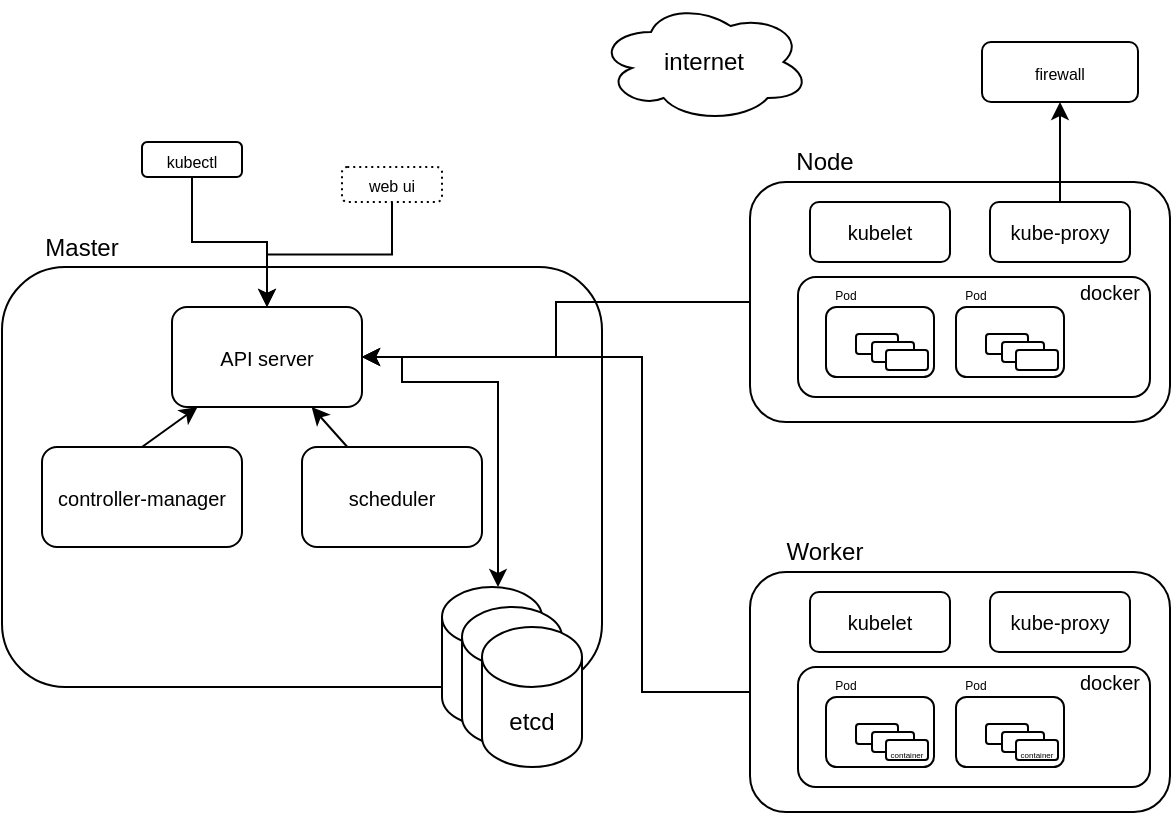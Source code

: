 <mxfile version="22.1.4" type="github">
  <diagram name="Page-1" id="ZAphoJog3-2up_5sSUbV">
    <mxGraphModel dx="581" dy="373" grid="1" gridSize="10" guides="1" tooltips="1" connect="1" arrows="1" fold="1" page="1" pageScale="1" pageWidth="827" pageHeight="1169" math="0" shadow="0">
      <root>
        <mxCell id="0" />
        <mxCell id="1" parent="0" />
        <mxCell id="PCJTlm2S3muyiXCYACpa-2" value="" style="rounded=1;whiteSpace=wrap;html=1;" parent="1" vertex="1">
          <mxGeometry x="40" y="572.5" width="300" height="210" as="geometry" />
        </mxCell>
        <mxCell id="PCJTlm2S3muyiXCYACpa-3" value="&lt;font style=&quot;font-size: 10px;&quot;&gt;API server&lt;/font&gt;" style="rounded=1;whiteSpace=wrap;html=1;" parent="1" vertex="1">
          <mxGeometry x="125" y="592.5" width="95" height="50" as="geometry" />
        </mxCell>
        <mxCell id="uEqDUD-5z3C6cKmLeTM0-4" style="rounded=0;orthogonalLoop=1;jettySize=auto;html=1;exitX=0.5;exitY=0;exitDx=0;exitDy=0;" edge="1" parent="1" source="PCJTlm2S3muyiXCYACpa-4" target="PCJTlm2S3muyiXCYACpa-3">
          <mxGeometry relative="1" as="geometry" />
        </mxCell>
        <mxCell id="PCJTlm2S3muyiXCYACpa-4" value="&lt;font style=&quot;font-size: 10px;&quot;&gt;controller-manager&lt;/font&gt;" style="rounded=1;whiteSpace=wrap;html=1;" parent="1" vertex="1">
          <mxGeometry x="60" y="662.5" width="100" height="50" as="geometry" />
        </mxCell>
        <mxCell id="uEqDUD-5z3C6cKmLeTM0-5" style="rounded=0;orthogonalLoop=1;jettySize=auto;html=1;" edge="1" parent="1" source="PCJTlm2S3muyiXCYACpa-5" target="PCJTlm2S3muyiXCYACpa-3">
          <mxGeometry relative="1" as="geometry" />
        </mxCell>
        <mxCell id="PCJTlm2S3muyiXCYACpa-5" value="&lt;font style=&quot;font-size: 10px;&quot;&gt;scheduler&lt;/font&gt;" style="rounded=1;whiteSpace=wrap;html=1;" parent="1" vertex="1">
          <mxGeometry x="190" y="662.5" width="90" height="50" as="geometry" />
        </mxCell>
        <mxCell id="uEqDUD-5z3C6cKmLeTM0-17" style="edgeStyle=orthogonalEdgeStyle;rounded=0;orthogonalLoop=1;jettySize=auto;html=1;entryX=1;entryY=0.5;entryDx=0;entryDy=0;" edge="1" parent="1" source="PCJTlm2S3muyiXCYACpa-6" target="PCJTlm2S3muyiXCYACpa-3">
          <mxGeometry relative="1" as="geometry">
            <mxPoint x="330" y="540" as="targetPoint" />
          </mxGeometry>
        </mxCell>
        <mxCell id="PCJTlm2S3muyiXCYACpa-6" value="" style="rounded=1;whiteSpace=wrap;html=1;" parent="1" vertex="1">
          <mxGeometry x="414" y="530" width="210" height="120" as="geometry" />
        </mxCell>
        <mxCell id="PCJTlm2S3muyiXCYACpa-7" value="&lt;font style=&quot;font-size: 10px;&quot;&gt;kubelet&lt;/font&gt;" style="rounded=1;whiteSpace=wrap;html=1;" parent="1" vertex="1">
          <mxGeometry x="444" y="540" width="70" height="30" as="geometry" />
        </mxCell>
        <mxCell id="uEqDUD-5z3C6cKmLeTM0-13" value="" style="edgeStyle=orthogonalEdgeStyle;rounded=0;orthogonalLoop=1;jettySize=auto;html=1;" edge="1" parent="1" source="PCJTlm2S3muyiXCYACpa-8" target="uEqDUD-5z3C6cKmLeTM0-12">
          <mxGeometry relative="1" as="geometry" />
        </mxCell>
        <mxCell id="PCJTlm2S3muyiXCYACpa-8" value="&lt;font style=&quot;font-size: 10px;&quot;&gt;kube-proxy&lt;/font&gt;" style="rounded=1;whiteSpace=wrap;html=1;" parent="1" vertex="1">
          <mxGeometry x="534" y="540" width="70" height="30" as="geometry" />
        </mxCell>
        <mxCell id="PCJTlm2S3muyiXCYACpa-10" value="Master" style="text;strokeColor=none;align=center;fillColor=none;html=1;verticalAlign=middle;whiteSpace=wrap;rounded=0;" parent="1" vertex="1">
          <mxGeometry x="60" y="552.5" width="40" height="20" as="geometry" />
        </mxCell>
        <mxCell id="PCJTlm2S3muyiXCYACpa-11" value="Node" style="text;strokeColor=none;align=center;fillColor=none;html=1;verticalAlign=middle;whiteSpace=wrap;rounded=0;" parent="1" vertex="1">
          <mxGeometry x="428" y="510" width="47" height="20" as="geometry" />
        </mxCell>
        <mxCell id="PCJTlm2S3muyiXCYACpa-19" value="" style="rounded=1;whiteSpace=wrap;html=1;" parent="1" vertex="1">
          <mxGeometry x="438" y="577.5" width="176" height="60" as="geometry" />
        </mxCell>
        <mxCell id="PCJTlm2S3muyiXCYACpa-22" value="" style="rounded=1;whiteSpace=wrap;html=1;" parent="1" vertex="1">
          <mxGeometry x="452" y="592.5" width="54" height="35" as="geometry" />
        </mxCell>
        <mxCell id="PCJTlm2S3muyiXCYACpa-23" value="" style="rounded=1;whiteSpace=wrap;html=1;" parent="1" vertex="1">
          <mxGeometry x="467" y="606" width="21" height="10" as="geometry" />
        </mxCell>
        <mxCell id="PCJTlm2S3muyiXCYACpa-24" value="" style="rounded=1;whiteSpace=wrap;html=1;" parent="1" vertex="1">
          <mxGeometry x="475" y="610" width="21" height="10" as="geometry" />
        </mxCell>
        <mxCell id="PCJTlm2S3muyiXCYACpa-25" value="" style="rounded=1;whiteSpace=wrap;html=1;" parent="1" vertex="1">
          <mxGeometry x="482" y="614" width="21" height="10" as="geometry" />
        </mxCell>
        <mxCell id="PCJTlm2S3muyiXCYACpa-26" value="&lt;font style=&quot;font-size: 6px;&quot;&gt;Pod&lt;/font&gt;" style="text;strokeColor=none;align=center;fillColor=none;html=1;verticalAlign=middle;whiteSpace=wrap;rounded=0;" parent="1" vertex="1">
          <mxGeometry x="449" y="577.5" width="26" height="15" as="geometry" />
        </mxCell>
        <mxCell id="PCJTlm2S3muyiXCYACpa-27" value="" style="rounded=1;whiteSpace=wrap;html=1;" parent="1" vertex="1">
          <mxGeometry x="517" y="592.5" width="54" height="35" as="geometry" />
        </mxCell>
        <mxCell id="PCJTlm2S3muyiXCYACpa-28" value="" style="rounded=1;whiteSpace=wrap;html=1;" parent="1" vertex="1">
          <mxGeometry x="532" y="606" width="21" height="10" as="geometry" />
        </mxCell>
        <mxCell id="PCJTlm2S3muyiXCYACpa-29" value="" style="rounded=1;whiteSpace=wrap;html=1;" parent="1" vertex="1">
          <mxGeometry x="540" y="610" width="21" height="10" as="geometry" />
        </mxCell>
        <mxCell id="PCJTlm2S3muyiXCYACpa-30" value="" style="rounded=1;whiteSpace=wrap;html=1;" parent="1" vertex="1">
          <mxGeometry x="547" y="614" width="21" height="10" as="geometry" />
        </mxCell>
        <mxCell id="PCJTlm2S3muyiXCYACpa-31" value="&lt;font style=&quot;font-size: 6px;&quot;&gt;Pod&lt;/font&gt;" style="text;strokeColor=none;align=center;fillColor=none;html=1;verticalAlign=middle;whiteSpace=wrap;rounded=0;" parent="1" vertex="1">
          <mxGeometry x="514" y="577.5" width="26" height="15" as="geometry" />
        </mxCell>
        <mxCell id="PCJTlm2S3muyiXCYACpa-32" value="&lt;font style=&quot;font-size: 10px;&quot;&gt;docker&lt;/font&gt;" style="text;strokeColor=none;align=center;fillColor=none;html=1;verticalAlign=middle;whiteSpace=wrap;rounded=0;" parent="1" vertex="1">
          <mxGeometry x="574" y="575" width="40" height="20" as="geometry" />
        </mxCell>
        <mxCell id="uEqDUD-5z3C6cKmLeTM0-15" style="edgeStyle=orthogonalEdgeStyle;rounded=0;orthogonalLoop=1;jettySize=auto;html=1;entryX=1;entryY=0.5;entryDx=0;entryDy=0;" edge="1" parent="1" source="PCJTlm2S3muyiXCYACpa-33" target="PCJTlm2S3muyiXCYACpa-3">
          <mxGeometry relative="1" as="geometry">
            <Array as="points">
              <mxPoint x="360" y="785" />
              <mxPoint x="360" y="618" />
            </Array>
          </mxGeometry>
        </mxCell>
        <mxCell id="PCJTlm2S3muyiXCYACpa-33" value="" style="rounded=1;whiteSpace=wrap;html=1;" parent="1" vertex="1">
          <mxGeometry x="414" y="725" width="210" height="120" as="geometry" />
        </mxCell>
        <mxCell id="PCJTlm2S3muyiXCYACpa-34" value="&lt;font style=&quot;font-size: 10px;&quot;&gt;kubelet&lt;/font&gt;" style="rounded=1;whiteSpace=wrap;html=1;" parent="1" vertex="1">
          <mxGeometry x="444" y="735" width="70" height="30" as="geometry" />
        </mxCell>
        <mxCell id="PCJTlm2S3muyiXCYACpa-35" value="&lt;font style=&quot;font-size: 10px;&quot;&gt;kube-proxy&lt;/font&gt;" style="rounded=1;whiteSpace=wrap;html=1;" parent="1" vertex="1">
          <mxGeometry x="534" y="735" width="70" height="30" as="geometry" />
        </mxCell>
        <mxCell id="PCJTlm2S3muyiXCYACpa-36" value="Worker" style="text;strokeColor=none;align=center;fillColor=none;html=1;verticalAlign=middle;whiteSpace=wrap;rounded=0;" parent="1" vertex="1">
          <mxGeometry x="428" y="705" width="47" height="20" as="geometry" />
        </mxCell>
        <mxCell id="PCJTlm2S3muyiXCYACpa-37" value="" style="rounded=1;whiteSpace=wrap;html=1;" parent="1" vertex="1">
          <mxGeometry x="438" y="772.5" width="176" height="60" as="geometry" />
        </mxCell>
        <mxCell id="PCJTlm2S3muyiXCYACpa-38" value="" style="rounded=1;whiteSpace=wrap;html=1;" parent="1" vertex="1">
          <mxGeometry x="452" y="787.5" width="54" height="35" as="geometry" />
        </mxCell>
        <mxCell id="PCJTlm2S3muyiXCYACpa-39" value="" style="rounded=1;whiteSpace=wrap;html=1;" parent="1" vertex="1">
          <mxGeometry x="467" y="801" width="21" height="10" as="geometry" />
        </mxCell>
        <mxCell id="PCJTlm2S3muyiXCYACpa-40" value="" style="rounded=1;whiteSpace=wrap;html=1;" parent="1" vertex="1">
          <mxGeometry x="475" y="805" width="21" height="10" as="geometry" />
        </mxCell>
        <mxCell id="PCJTlm2S3muyiXCYACpa-41" value="&lt;font style=&quot;font-size: 4px;&quot;&gt;container&lt;/font&gt;" style="rounded=1;whiteSpace=wrap;html=1;" parent="1" vertex="1">
          <mxGeometry x="482" y="809" width="21" height="10" as="geometry" />
        </mxCell>
        <mxCell id="PCJTlm2S3muyiXCYACpa-42" value="&lt;font style=&quot;font-size: 6px;&quot;&gt;Pod&lt;/font&gt;" style="text;strokeColor=none;align=center;fillColor=none;html=1;verticalAlign=middle;whiteSpace=wrap;rounded=0;" parent="1" vertex="1">
          <mxGeometry x="449" y="772.5" width="26" height="15" as="geometry" />
        </mxCell>
        <mxCell id="PCJTlm2S3muyiXCYACpa-43" value="" style="rounded=1;whiteSpace=wrap;html=1;" parent="1" vertex="1">
          <mxGeometry x="517" y="787.5" width="54" height="35" as="geometry" />
        </mxCell>
        <mxCell id="PCJTlm2S3muyiXCYACpa-44" value="" style="rounded=1;whiteSpace=wrap;html=1;" parent="1" vertex="1">
          <mxGeometry x="532" y="801" width="21" height="10" as="geometry" />
        </mxCell>
        <mxCell id="PCJTlm2S3muyiXCYACpa-45" value="" style="rounded=1;whiteSpace=wrap;html=1;" parent="1" vertex="1">
          <mxGeometry x="540" y="805" width="21" height="10" as="geometry" />
        </mxCell>
        <mxCell id="PCJTlm2S3muyiXCYACpa-46" value="&lt;font style=&quot;font-size: 4px;&quot;&gt;container&lt;/font&gt;" style="rounded=1;whiteSpace=wrap;html=1;" parent="1" vertex="1">
          <mxGeometry x="547" y="809" width="21" height="10" as="geometry" />
        </mxCell>
        <mxCell id="PCJTlm2S3muyiXCYACpa-47" value="&lt;font style=&quot;font-size: 6px;&quot;&gt;Pod&lt;/font&gt;" style="text;strokeColor=none;align=center;fillColor=none;html=1;verticalAlign=middle;whiteSpace=wrap;rounded=0;" parent="1" vertex="1">
          <mxGeometry x="514" y="772.5" width="26" height="15" as="geometry" />
        </mxCell>
        <mxCell id="PCJTlm2S3muyiXCYACpa-48" value="&lt;font style=&quot;font-size: 10px;&quot;&gt;docker&lt;/font&gt;" style="text;strokeColor=none;align=center;fillColor=none;html=1;verticalAlign=middle;whiteSpace=wrap;rounded=0;" parent="1" vertex="1">
          <mxGeometry x="574" y="770" width="40" height="20" as="geometry" />
        </mxCell>
        <mxCell id="uEqDUD-5z3C6cKmLeTM0-10" style="rounded=0;orthogonalLoop=1;jettySize=auto;html=1;entryX=1;entryY=0.5;entryDx=0;entryDy=0;edgeStyle=orthogonalEdgeStyle;startArrow=classic;startFill=1;" edge="1" parent="1" source="PCJTlm2S3muyiXCYACpa-49" target="PCJTlm2S3muyiXCYACpa-3">
          <mxGeometry relative="1" as="geometry">
            <Array as="points">
              <mxPoint x="288" y="630" />
              <mxPoint x="240" y="630" />
              <mxPoint x="240" y="618" />
            </Array>
          </mxGeometry>
        </mxCell>
        <mxCell id="PCJTlm2S3muyiXCYACpa-49" value="" style="shape=cylinder3;whiteSpace=wrap;html=1;boundedLbl=1;backgroundOutline=1;size=15;" parent="1" vertex="1">
          <mxGeometry x="260" y="732.5" width="50" height="70" as="geometry" />
        </mxCell>
        <mxCell id="PCJTlm2S3muyiXCYACpa-55" value="" style="shape=cylinder3;whiteSpace=wrap;html=1;boundedLbl=1;backgroundOutline=1;size=15;" parent="1" vertex="1">
          <mxGeometry x="270" y="742.5" width="50" height="70" as="geometry" />
        </mxCell>
        <mxCell id="PCJTlm2S3muyiXCYACpa-56" value="etcd" style="shape=cylinder3;whiteSpace=wrap;html=1;boundedLbl=1;backgroundOutline=1;size=15;" parent="1" vertex="1">
          <mxGeometry x="280" y="752.5" width="50" height="70" as="geometry" />
        </mxCell>
        <mxCell id="uEqDUD-5z3C6cKmLeTM0-7" style="edgeStyle=orthogonalEdgeStyle;rounded=0;orthogonalLoop=1;jettySize=auto;html=1;" edge="1" parent="1" source="uEqDUD-5z3C6cKmLeTM0-6" target="PCJTlm2S3muyiXCYACpa-3">
          <mxGeometry relative="1" as="geometry" />
        </mxCell>
        <mxCell id="uEqDUD-5z3C6cKmLeTM0-6" value="&lt;font style=&quot;font-size: 8px;&quot;&gt;kubectl&lt;/font&gt;" style="rounded=1;whiteSpace=wrap;html=1;" vertex="1" parent="1">
          <mxGeometry x="110" y="510" width="50" height="17.5" as="geometry" />
        </mxCell>
        <mxCell id="uEqDUD-5z3C6cKmLeTM0-9" style="edgeStyle=orthogonalEdgeStyle;rounded=0;orthogonalLoop=1;jettySize=auto;html=1;" edge="1" parent="1" source="uEqDUD-5z3C6cKmLeTM0-8" target="PCJTlm2S3muyiXCYACpa-3">
          <mxGeometry relative="1" as="geometry" />
        </mxCell>
        <mxCell id="uEqDUD-5z3C6cKmLeTM0-8" value="&lt;font style=&quot;font-size: 8px;&quot;&gt;web ui&lt;/font&gt;" style="rounded=1;whiteSpace=wrap;html=1;dashed=1;dashPattern=1 2;" vertex="1" parent="1">
          <mxGeometry x="210" y="522.5" width="50" height="17.5" as="geometry" />
        </mxCell>
        <mxCell id="uEqDUD-5z3C6cKmLeTM0-11" value="internet" style="ellipse;shape=cloud;whiteSpace=wrap;html=1;" vertex="1" parent="1">
          <mxGeometry x="338" y="440" width="106" height="60" as="geometry" />
        </mxCell>
        <mxCell id="uEqDUD-5z3C6cKmLeTM0-12" value="&lt;font style=&quot;font-size: 8px;&quot;&gt;firewall&lt;/font&gt;" style="rounded=1;whiteSpace=wrap;html=1;" vertex="1" parent="1">
          <mxGeometry x="530" y="460" width="78" height="30" as="geometry" />
        </mxCell>
      </root>
    </mxGraphModel>
  </diagram>
</mxfile>
